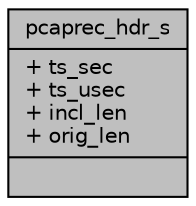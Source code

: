 digraph "pcaprec_hdr_s"
{
 // LATEX_PDF_SIZE
  edge [fontname="Helvetica",fontsize="10",labelfontname="Helvetica",labelfontsize="10"];
  node [fontname="Helvetica",fontsize="10",shape=record];
  Node1 [label="{pcaprec_hdr_s\n|+ ts_sec\l+ ts_usec\l+ incl_len\l+ orig_len\l|}",height=0.2,width=0.4,color="black", fillcolor="grey75", style="filled", fontcolor="black",tooltip=" "];
}

